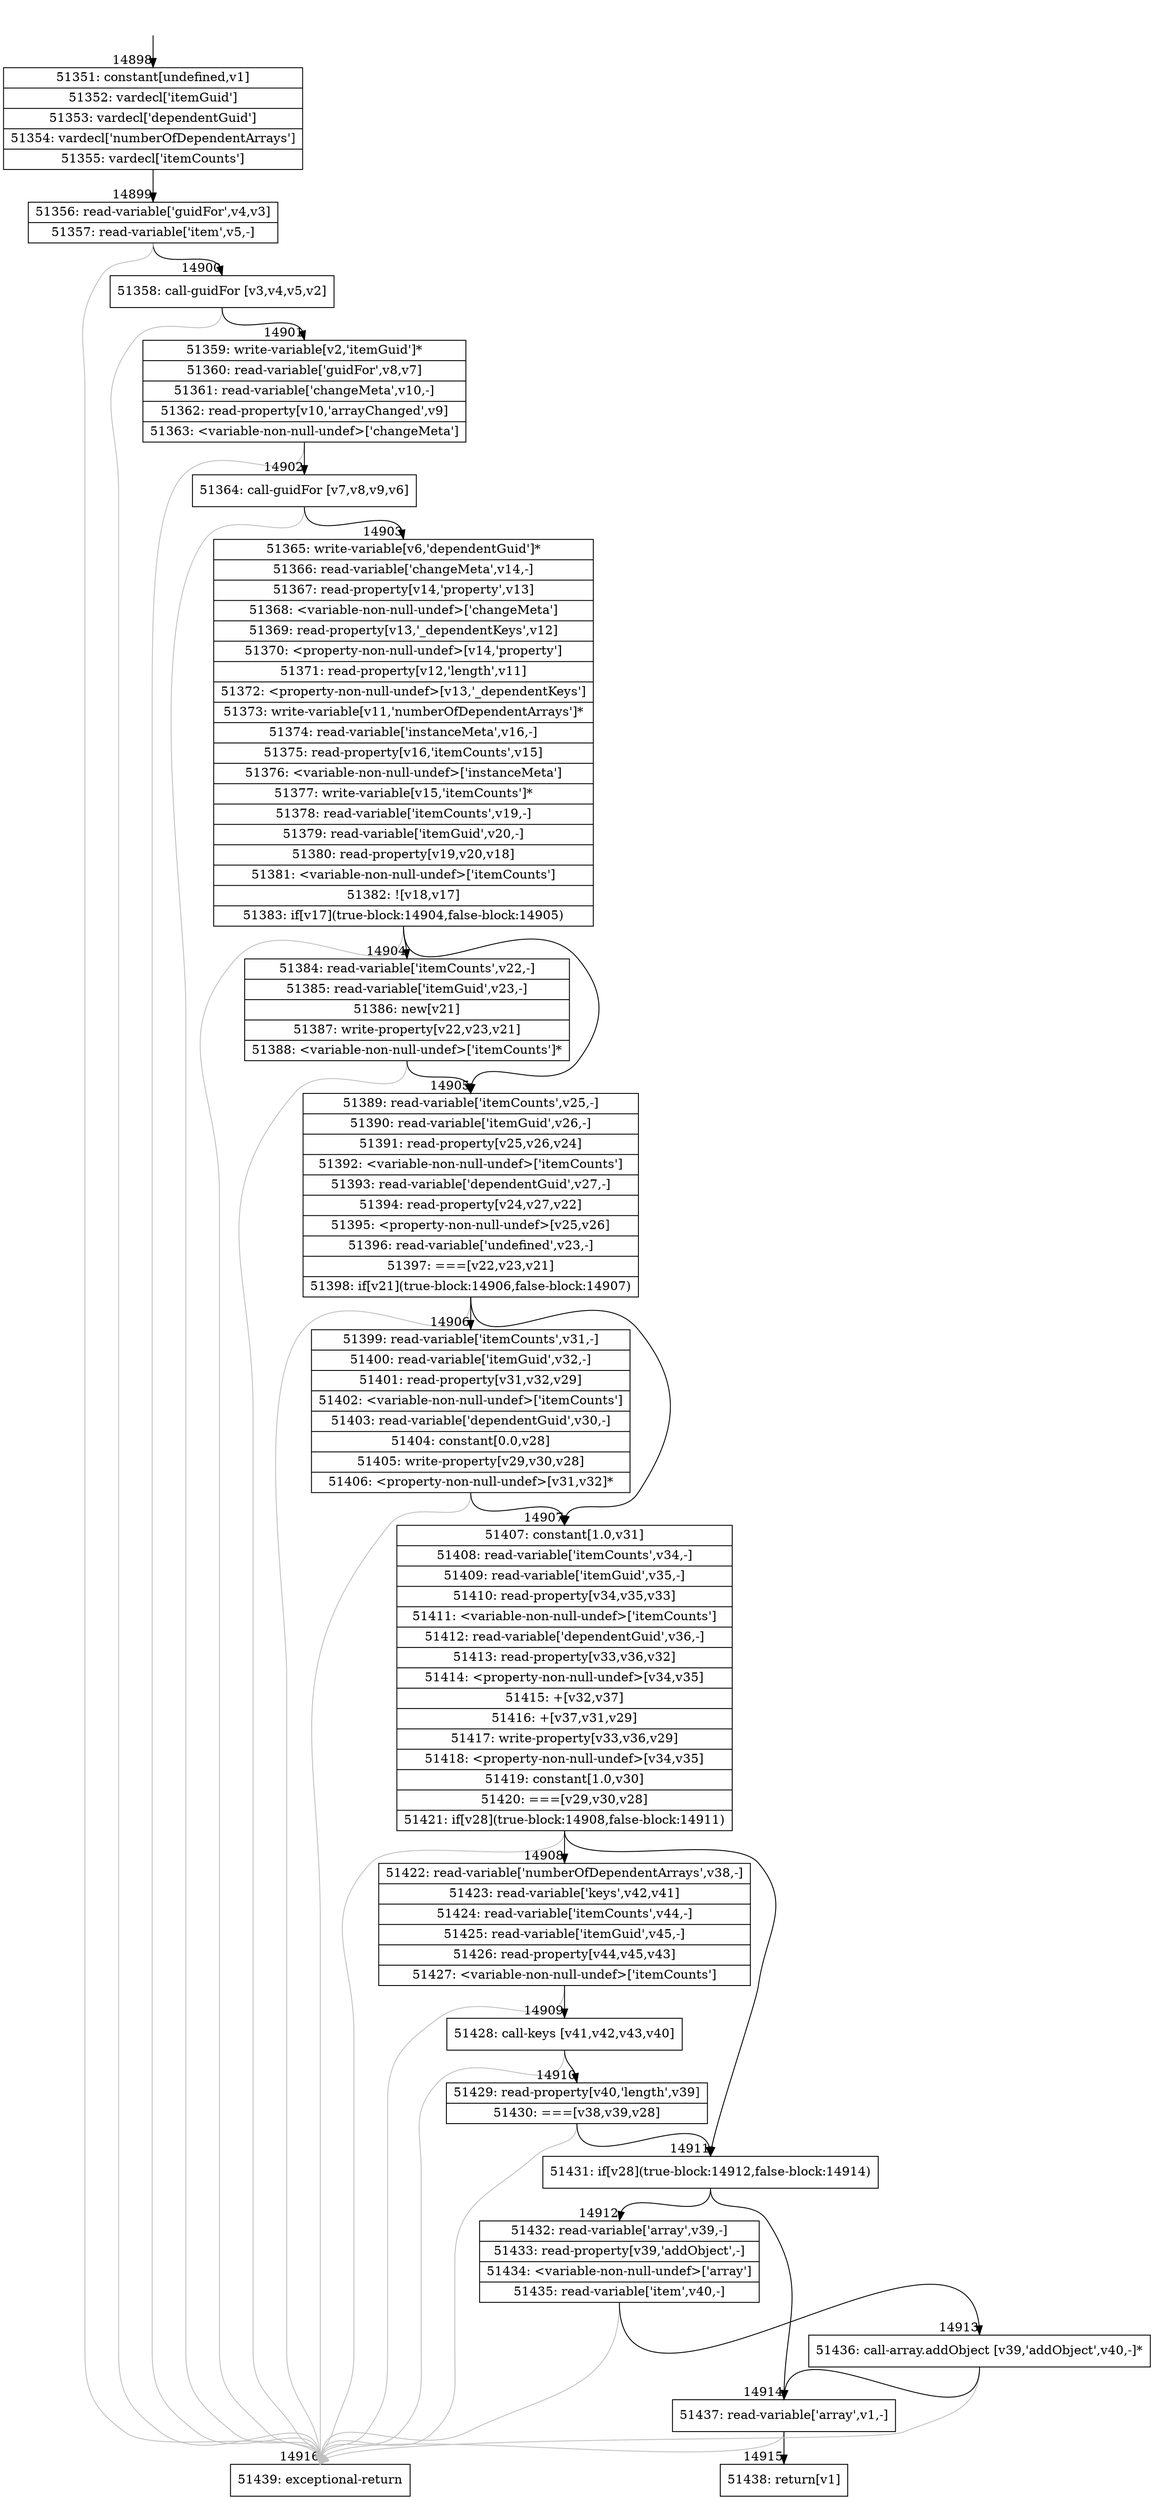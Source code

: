 digraph {
rankdir="TD"
BB_entry1258[shape=none,label=""];
BB_entry1258 -> BB14898 [tailport=s, headport=n, headlabel="    14898"]
BB14898 [shape=record label="{51351: constant[undefined,v1]|51352: vardecl['itemGuid']|51353: vardecl['dependentGuid']|51354: vardecl['numberOfDependentArrays']|51355: vardecl['itemCounts']}" ] 
BB14898 -> BB14899 [tailport=s, headport=n, headlabel="      14899"]
BB14899 [shape=record label="{51356: read-variable['guidFor',v4,v3]|51357: read-variable['item',v5,-]}" ] 
BB14899 -> BB14900 [tailport=s, headport=n, headlabel="      14900"]
BB14899 -> BB14916 [tailport=s, headport=n, color=gray, headlabel="      14916"]
BB14900 [shape=record label="{51358: call-guidFor [v3,v4,v5,v2]}" ] 
BB14900 -> BB14901 [tailport=s, headport=n, headlabel="      14901"]
BB14900 -> BB14916 [tailport=s, headport=n, color=gray]
BB14901 [shape=record label="{51359: write-variable[v2,'itemGuid']*|51360: read-variable['guidFor',v8,v7]|51361: read-variable['changeMeta',v10,-]|51362: read-property[v10,'arrayChanged',v9]|51363: \<variable-non-null-undef\>['changeMeta']}" ] 
BB14901 -> BB14902 [tailport=s, headport=n, headlabel="      14902"]
BB14901 -> BB14916 [tailport=s, headport=n, color=gray]
BB14902 [shape=record label="{51364: call-guidFor [v7,v8,v9,v6]}" ] 
BB14902 -> BB14903 [tailport=s, headport=n, headlabel="      14903"]
BB14902 -> BB14916 [tailport=s, headport=n, color=gray]
BB14903 [shape=record label="{51365: write-variable[v6,'dependentGuid']*|51366: read-variable['changeMeta',v14,-]|51367: read-property[v14,'property',v13]|51368: \<variable-non-null-undef\>['changeMeta']|51369: read-property[v13,'_dependentKeys',v12]|51370: \<property-non-null-undef\>[v14,'property']|51371: read-property[v12,'length',v11]|51372: \<property-non-null-undef\>[v13,'_dependentKeys']|51373: write-variable[v11,'numberOfDependentArrays']*|51374: read-variable['instanceMeta',v16,-]|51375: read-property[v16,'itemCounts',v15]|51376: \<variable-non-null-undef\>['instanceMeta']|51377: write-variable[v15,'itemCounts']*|51378: read-variable['itemCounts',v19,-]|51379: read-variable['itemGuid',v20,-]|51380: read-property[v19,v20,v18]|51381: \<variable-non-null-undef\>['itemCounts']|51382: ![v18,v17]|51383: if[v17](true-block:14904,false-block:14905)}" ] 
BB14903 -> BB14904 [tailport=s, headport=n, headlabel="      14904"]
BB14903 -> BB14905 [tailport=s, headport=n, headlabel="      14905"]
BB14903 -> BB14916 [tailport=s, headport=n, color=gray]
BB14904 [shape=record label="{51384: read-variable['itemCounts',v22,-]|51385: read-variable['itemGuid',v23,-]|51386: new[v21]|51387: write-property[v22,v23,v21]|51388: \<variable-non-null-undef\>['itemCounts']*}" ] 
BB14904 -> BB14905 [tailport=s, headport=n]
BB14904 -> BB14916 [tailport=s, headport=n, color=gray]
BB14905 [shape=record label="{51389: read-variable['itemCounts',v25,-]|51390: read-variable['itemGuid',v26,-]|51391: read-property[v25,v26,v24]|51392: \<variable-non-null-undef\>['itemCounts']|51393: read-variable['dependentGuid',v27,-]|51394: read-property[v24,v27,v22]|51395: \<property-non-null-undef\>[v25,v26]|51396: read-variable['undefined',v23,-]|51397: ===[v22,v23,v21]|51398: if[v21](true-block:14906,false-block:14907)}" ] 
BB14905 -> BB14906 [tailport=s, headport=n, headlabel="      14906"]
BB14905 -> BB14907 [tailport=s, headport=n, headlabel="      14907"]
BB14905 -> BB14916 [tailport=s, headport=n, color=gray]
BB14906 [shape=record label="{51399: read-variable['itemCounts',v31,-]|51400: read-variable['itemGuid',v32,-]|51401: read-property[v31,v32,v29]|51402: \<variable-non-null-undef\>['itemCounts']|51403: read-variable['dependentGuid',v30,-]|51404: constant[0.0,v28]|51405: write-property[v29,v30,v28]|51406: \<property-non-null-undef\>[v31,v32]*}" ] 
BB14906 -> BB14907 [tailport=s, headport=n]
BB14906 -> BB14916 [tailport=s, headport=n, color=gray]
BB14907 [shape=record label="{51407: constant[1.0,v31]|51408: read-variable['itemCounts',v34,-]|51409: read-variable['itemGuid',v35,-]|51410: read-property[v34,v35,v33]|51411: \<variable-non-null-undef\>['itemCounts']|51412: read-variable['dependentGuid',v36,-]|51413: read-property[v33,v36,v32]|51414: \<property-non-null-undef\>[v34,v35]|51415: +[v32,v37]|51416: +[v37,v31,v29]|51417: write-property[v33,v36,v29]|51418: \<property-non-null-undef\>[v34,v35]|51419: constant[1.0,v30]|51420: ===[v29,v30,v28]|51421: if[v28](true-block:14908,false-block:14911)}" ] 
BB14907 -> BB14911 [tailport=s, headport=n, headlabel="      14911"]
BB14907 -> BB14908 [tailport=s, headport=n, headlabel="      14908"]
BB14907 -> BB14916 [tailport=s, headport=n, color=gray]
BB14908 [shape=record label="{51422: read-variable['numberOfDependentArrays',v38,-]|51423: read-variable['keys',v42,v41]|51424: read-variable['itemCounts',v44,-]|51425: read-variable['itemGuid',v45,-]|51426: read-property[v44,v45,v43]|51427: \<variable-non-null-undef\>['itemCounts']}" ] 
BB14908 -> BB14909 [tailport=s, headport=n, headlabel="      14909"]
BB14908 -> BB14916 [tailport=s, headport=n, color=gray]
BB14909 [shape=record label="{51428: call-keys [v41,v42,v43,v40]}" ] 
BB14909 -> BB14910 [tailport=s, headport=n, headlabel="      14910"]
BB14909 -> BB14916 [tailport=s, headport=n, color=gray]
BB14910 [shape=record label="{51429: read-property[v40,'length',v39]|51430: ===[v38,v39,v28]}" ] 
BB14910 -> BB14911 [tailport=s, headport=n]
BB14910 -> BB14916 [tailport=s, headport=n, color=gray]
BB14911 [shape=record label="{51431: if[v28](true-block:14912,false-block:14914)}" ] 
BB14911 -> BB14912 [tailport=s, headport=n, headlabel="      14912"]
BB14911 -> BB14914 [tailport=s, headport=n, headlabel="      14914"]
BB14912 [shape=record label="{51432: read-variable['array',v39,-]|51433: read-property[v39,'addObject',-]|51434: \<variable-non-null-undef\>['array']|51435: read-variable['item',v40,-]}" ] 
BB14912 -> BB14913 [tailport=s, headport=n, headlabel="      14913"]
BB14912 -> BB14916 [tailport=s, headport=n, color=gray]
BB14913 [shape=record label="{51436: call-array.addObject [v39,'addObject',v40,-]*}" ] 
BB14913 -> BB14914 [tailport=s, headport=n]
BB14913 -> BB14916 [tailport=s, headport=n, color=gray]
BB14914 [shape=record label="{51437: read-variable['array',v1,-]}" ] 
BB14914 -> BB14915 [tailport=s, headport=n, headlabel="      14915"]
BB14914 -> BB14916 [tailport=s, headport=n, color=gray]
BB14915 [shape=record label="{51438: return[v1]}" ] 
BB14916 [shape=record label="{51439: exceptional-return}" ] 
//#$~ 27516
}

